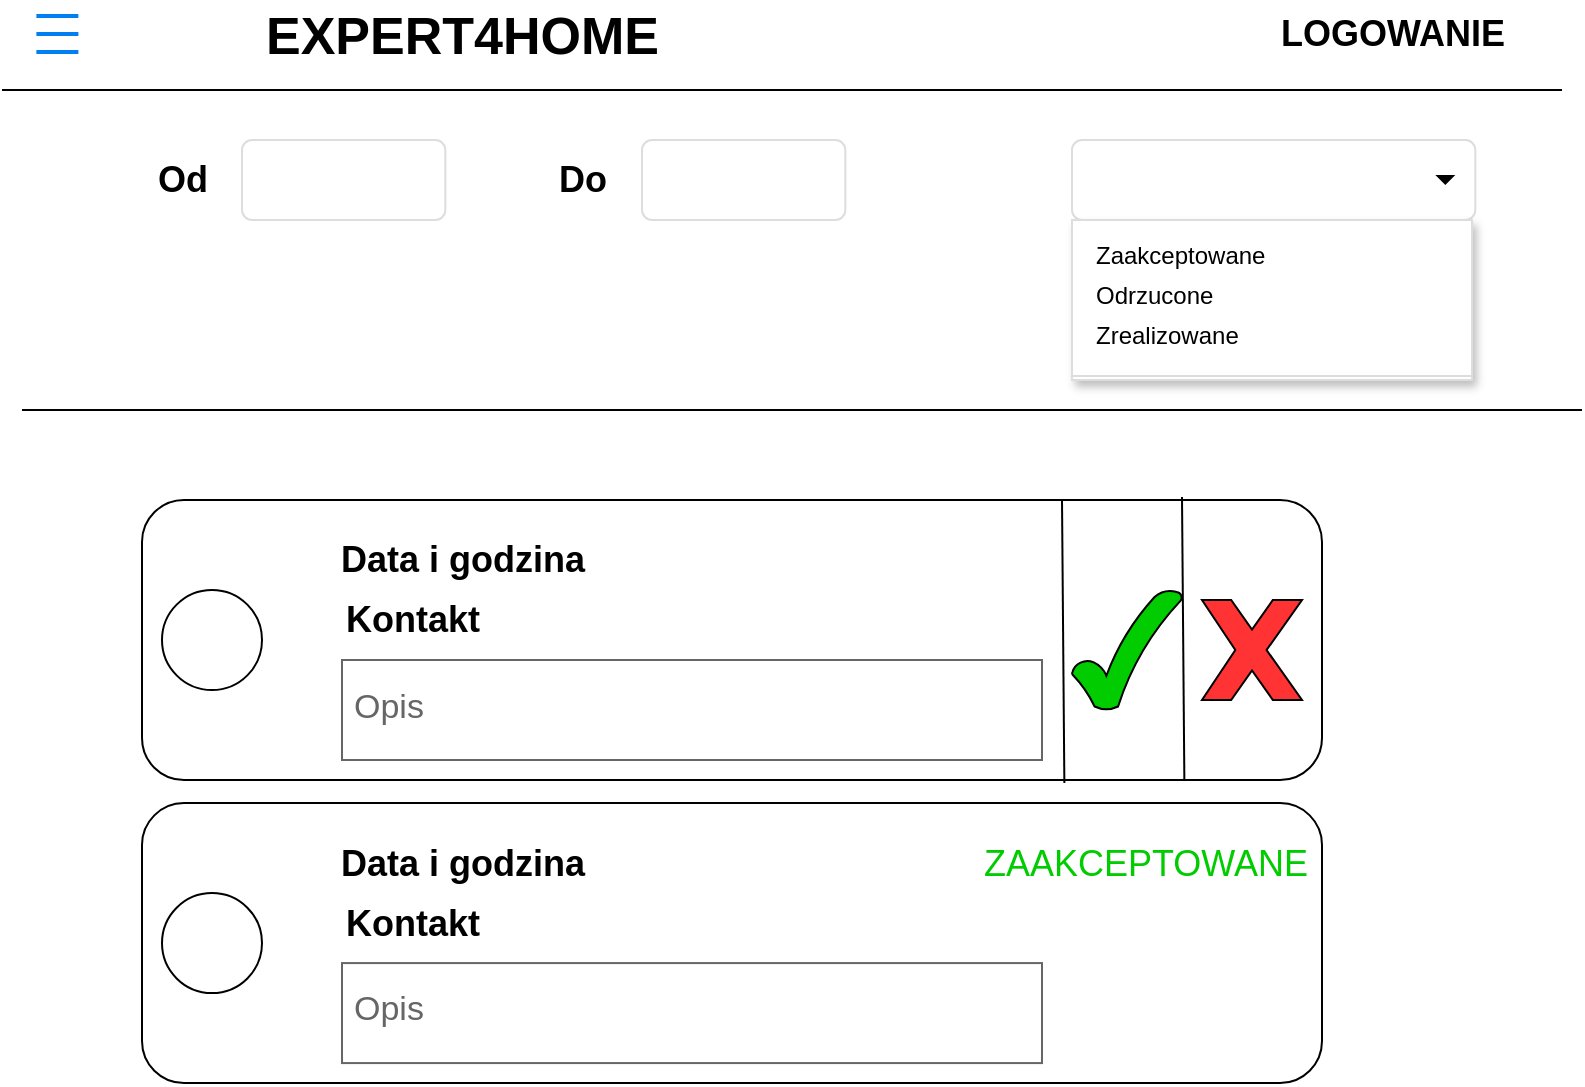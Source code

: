 <mxfile version="12.5.8" type="device"><diagram name="Page-1" id="f1b7ffb7-ca1e-a977-7cf5-a751b3c06c05"><mxGraphModel dx="1038" dy="548" grid="1" gridSize="10" guides="1" tooltips="1" connect="1" arrows="1" fold="1" page="1" pageScale="1" pageWidth="826" pageHeight="1169" background="#ffffff" math="0" shadow="0"><root><mxCell id="0"/><mxCell id="1" parent="0"/><mxCell id="2" value="EXPERT4HOME" style="text;spacingTop=-5;fontSize=26;fontStyle=1;" parent="1" vertex="1"><mxGeometry x="150" y="20" width="230" height="20" as="geometry"/></mxCell><mxCell id="3" value="" style="line;strokeWidth=1" parent="1" vertex="1"><mxGeometry x="20" y="60" width="780" height="10" as="geometry"/></mxCell><mxCell id="Jd8iYY4l4Ism8oMpqjfA-62" value="LOGOWANIE" style="text;html=1;align=center;verticalAlign=middle;resizable=0;points=[];autosize=1;fontStyle=1;fontSize=18;" parent="1" vertex="1"><mxGeometry x="650" y="22" width="130" height="30" as="geometry"/></mxCell><mxCell id="Jd8iYY4l4Ism8oMpqjfA-200" value="" style="html=1;verticalLabelPosition=bottom;align=center;labelBackgroundColor=#ffffff;verticalAlign=top;strokeWidth=2;strokeColor=#0080F0;shadow=0;dashed=0;shape=mxgraph.ios7.icons.most_viewed;pointerEvents=1;fontFamily=Times New Roman;fontSize=18;" parent="1" vertex="1"><mxGeometry x="30" y="25.6" width="28.2" height="22.8" as="geometry"/></mxCell><mxCell id="Jd8iYY4l4Ism8oMpqjfA-254" value="" style="html=1;shadow=0;dashed=0;shape=mxgraph.bootstrap.rrect;rSize=5;strokeColor=#dddddd;spacingRight=10;fontSize=16;fillColor=#FFFFFF;align=left;spacingLeft=10;whiteSpace=wrap;" parent="1" vertex="1"><mxGeometry x="555" y="90" width="201.67" height="40" as="geometry"/></mxCell><mxCell id="Jd8iYY4l4Ism8oMpqjfA-255" value="" style="shape=triangle;direction=south;fillColor=#000000;strokeColor=none;perimeter=none;" parent="Jd8iYY4l4Ism8oMpqjfA-254" vertex="1"><mxGeometry x="1" y="0.5" width="10" height="5" relative="1" as="geometry"><mxPoint x="-20" y="-2.5" as="offset"/></mxGeometry></mxCell><mxCell id="Jd8iYY4l4Ism8oMpqjfA-256" value="" style="html=1;shadow=0;dashed=0;shape=mxgraph.bootstrap.rect;fillColor=#ffffff;strokeColor=#dddddd;shadow=1;fontFamily=Times New Roman;fontSize=18;" parent="1" vertex="1"><mxGeometry x="555" y="130" width="200" height="80" as="geometry"/></mxCell><mxCell id="Jd8iYY4l4Ism8oMpqjfA-257" value="Zaakceptowane" style="html=1;shadow=0;dashed=0;shape=mxgraph.bootstrap.rect;strokeColor=none;spacingLeft=10;align=left;fillColor=none;whiteSpace=wrap;resizeWidth=1;" parent="Jd8iYY4l4Ism8oMpqjfA-256" vertex="1"><mxGeometry width="200" height="20" relative="1" as="geometry"><mxPoint y="8" as="offset"/></mxGeometry></mxCell><mxCell id="Jd8iYY4l4Ism8oMpqjfA-258" value="Odrzucone" style="html=1;shadow=0;dashed=0;shape=mxgraph.bootstrap.rect;strokeColor=none;spacingLeft=10;align=left;fillColor=none;whiteSpace=wrap;resizeWidth=1;" parent="Jd8iYY4l4Ism8oMpqjfA-256" vertex="1"><mxGeometry width="200" height="20" relative="1" as="geometry"><mxPoint y="28" as="offset"/></mxGeometry></mxCell><mxCell id="Jd8iYY4l4Ism8oMpqjfA-259" value="&lt;font color=&quot;#000000&quot;&gt;Zrealizowane&lt;/font&gt;" style="html=1;shadow=0;dashed=0;shape=mxgraph.bootstrap.rect;strokeColor=none;spacingLeft=10;align=left;fillColor=none;fontColor=#dddddd;whiteSpace=wrap;resizeWidth=1;" parent="Jd8iYY4l4Ism8oMpqjfA-256" vertex="1"><mxGeometry width="200" height="20" relative="1" as="geometry"><mxPoint y="48" as="offset"/></mxGeometry></mxCell><mxCell id="Jd8iYY4l4Ism8oMpqjfA-260" value="" style="shape=line;strokeColor=#dddddd;perimeter=none;resizeWidth=1;" parent="Jd8iYY4l4Ism8oMpqjfA-256" vertex="1"><mxGeometry width="200" height="20" relative="1" as="geometry"><mxPoint y="68" as="offset"/></mxGeometry></mxCell><mxCell id="Jd8iYY4l4Ism8oMpqjfA-265" value="" style="rounded=1;whiteSpace=wrap;html=1;fontSize=18;" parent="1" vertex="1"><mxGeometry x="90" y="270" width="590" height="140" as="geometry"/></mxCell><mxCell id="Jd8iYY4l4Ism8oMpqjfA-268" value="Opis" style="strokeWidth=1;shadow=0;dashed=0;align=center;html=1;shape=mxgraph.mockup.text.textBox;fontColor=#666666;align=left;fontSize=17;spacingLeft=4;spacingTop=-3;strokeColor=#666666;mainText=" parent="1" vertex="1"><mxGeometry x="190" y="350" width="350" height="50" as="geometry"/></mxCell><mxCell id="itVSiCY6zN6cYfIeGk1N-3" value="" style="html=1;shadow=0;dashed=0;shape=mxgraph.bootstrap.rrect;rSize=5;strokeColor=#dddddd;spacingRight=10;fontSize=16;fillColor=#FFFFFF;align=left;spacingLeft=10;whiteSpace=wrap;" vertex="1" parent="1"><mxGeometry x="340" y="90" width="101.67" height="40" as="geometry"/></mxCell><mxCell id="itVSiCY6zN6cYfIeGk1N-5" value="" style="html=1;shadow=0;dashed=0;shape=mxgraph.bootstrap.rrect;rSize=5;strokeColor=#dddddd;spacingRight=10;fontSize=16;fillColor=#FFFFFF;align=left;spacingLeft=10;whiteSpace=wrap;" vertex="1" parent="1"><mxGeometry x="140" y="90" width="101.67" height="40" as="geometry"/></mxCell><mxCell id="itVSiCY6zN6cYfIeGk1N-6" value="Od" style="text;html=1;align=center;verticalAlign=middle;resizable=0;points=[];autosize=1;fontStyle=1;fontSize=18;" vertex="1" parent="1"><mxGeometry x="90" y="95" width="40" height="30" as="geometry"/></mxCell><mxCell id="itVSiCY6zN6cYfIeGk1N-7" value="Do" style="text;html=1;align=center;verticalAlign=middle;resizable=0;points=[];autosize=1;fontStyle=1;fontSize=18;" vertex="1" parent="1"><mxGeometry x="290" y="95" width="40" height="30" as="geometry"/></mxCell><mxCell id="itVSiCY6zN6cYfIeGk1N-8" value="" style="line;strokeWidth=1" vertex="1" parent="1"><mxGeometry x="30" y="220" width="780" height="10" as="geometry"/></mxCell><mxCell id="itVSiCY6zN6cYfIeGk1N-9" value="" style="ellipse;whiteSpace=wrap;html=1;aspect=fixed;" vertex="1" parent="1"><mxGeometry x="100" y="315" width="50" height="50" as="geometry"/></mxCell><mxCell id="itVSiCY6zN6cYfIeGk1N-10" value="Data i godzina" style="text;html=1;align=center;verticalAlign=middle;resizable=0;points=[];autosize=1;fontStyle=1;fontSize=18;" vertex="1" parent="1"><mxGeometry x="180" y="285" width="140" height="30" as="geometry"/></mxCell><mxCell id="itVSiCY6zN6cYfIeGk1N-11" value="Kontakt" style="text;html=1;align=left;verticalAlign=middle;resizable=0;points=[];autosize=1;fontStyle=1;fontSize=18;" vertex="1" parent="1"><mxGeometry x="190" y="315" width="80" height="30" as="geometry"/></mxCell><mxCell id="itVSiCY6zN6cYfIeGk1N-36" value="" style="endArrow=none;html=1;entryX=0.862;entryY=-0.004;entryDx=0;entryDy=0;entryPerimeter=0;exitX=0.864;exitY=1.007;exitDx=0;exitDy=0;exitPerimeter=0;" edge="1" parent="1"><mxGeometry width="50" height="50" relative="1" as="geometry"><mxPoint x="551.18" y="411.54" as="sourcePoint"/><mxPoint x="550.0" y="270.0" as="targetPoint"/></mxGeometry></mxCell><mxCell id="itVSiCY6zN6cYfIeGk1N-37" value="" style="endArrow=none;html=1;entryX=0.862;entryY=-0.004;entryDx=0;entryDy=0;entryPerimeter=0;exitX=0.864;exitY=1.007;exitDx=0;exitDy=0;exitPerimeter=0;" edge="1" parent="1"><mxGeometry width="50" height="50" relative="1" as="geometry"><mxPoint x="611.18" y="410.0" as="sourcePoint"/><mxPoint x="610" y="268.46" as="targetPoint"/></mxGeometry></mxCell><mxCell id="itVSiCY6zN6cYfIeGk1N-38" value="" style="verticalLabelPosition=bottom;verticalAlign=top;html=1;shape=mxgraph.basic.tick;labelBackgroundColor=none;fontSize=18;fontColor=#FF3333;align=center;fillColor=#00CC00;" vertex="1" parent="1"><mxGeometry x="555" y="315" width="55" height="60" as="geometry"/></mxCell><mxCell id="itVSiCY6zN6cYfIeGk1N-39" value="" style="verticalLabelPosition=bottom;verticalAlign=top;html=1;shape=mxgraph.basic.x;labelBackgroundColor=none;fillColor=#FF3333;fontSize=18;fontColor=#FF3333;align=center;" vertex="1" parent="1"><mxGeometry x="620" y="320" width="50" height="50" as="geometry"/></mxCell><mxCell id="itVSiCY6zN6cYfIeGk1N-40" value="" style="rounded=1;whiteSpace=wrap;html=1;fontSize=18;" vertex="1" parent="1"><mxGeometry x="90" y="421.54" width="590" height="140" as="geometry"/></mxCell><mxCell id="itVSiCY6zN6cYfIeGk1N-41" value="Opis" style="strokeWidth=1;shadow=0;dashed=0;align=center;html=1;shape=mxgraph.mockup.text.textBox;fontColor=#666666;align=left;fontSize=17;spacingLeft=4;spacingTop=-3;strokeColor=#666666;mainText=" vertex="1" parent="1"><mxGeometry x="190" y="501.54" width="350" height="50" as="geometry"/></mxCell><mxCell id="itVSiCY6zN6cYfIeGk1N-42" value="" style="ellipse;whiteSpace=wrap;html=1;aspect=fixed;" vertex="1" parent="1"><mxGeometry x="100" y="466.54" width="50" height="50" as="geometry"/></mxCell><mxCell id="itVSiCY6zN6cYfIeGk1N-43" value="Data i godzina" style="text;html=1;align=center;verticalAlign=middle;resizable=0;points=[];autosize=1;fontStyle=1;fontSize=18;" vertex="1" parent="1"><mxGeometry x="180" y="436.54" width="140" height="30" as="geometry"/></mxCell><mxCell id="itVSiCY6zN6cYfIeGk1N-44" value="Kontakt" style="text;html=1;align=left;verticalAlign=middle;resizable=0;points=[];autosize=1;fontStyle=1;fontSize=18;" vertex="1" parent="1"><mxGeometry x="190" y="466.54" width="80" height="30" as="geometry"/></mxCell><mxCell id="itVSiCY6zN6cYfIeGk1N-49" value="ZAAKCEPTOWANE" style="text;html=1;strokeColor=none;fillColor=none;align=center;verticalAlign=middle;whiteSpace=wrap;rounded=0;labelBackgroundColor=none;fontSize=18;fontColor=#00CC00;" vertex="1" parent="1"><mxGeometry x="502.5" y="421.54" width="177.5" height="60.19" as="geometry"/></mxCell></root></mxGraphModel></diagram></mxfile>